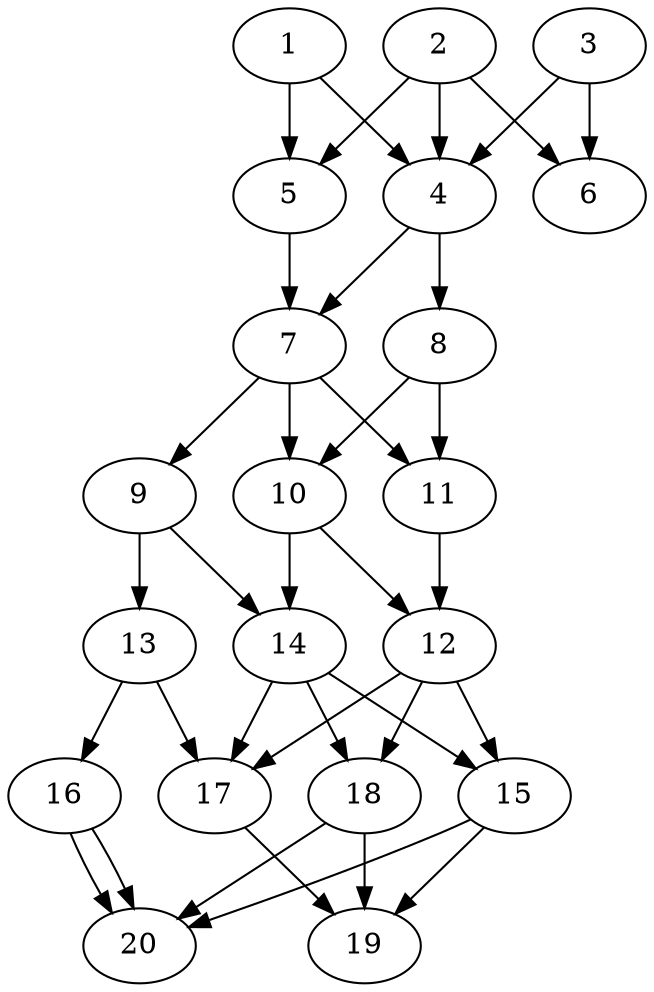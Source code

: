 // DAG automatically generated by daggen at Sat Jul 27 15:36:52 2019
// ./daggen --dot -n 20 --ccr 0.4 --fat 0.4 --regular 0.5 --density 0.8 --mindata 5242880 --maxdata 52428800 
digraph G {
  1 [size="91217920", alpha="0.12", expect_size="36487168"] 
  1 -> 4 [size ="36487168"]
  1 -> 5 [size ="36487168"]
  2 [size="94832640", alpha="0.05", expect_size="37933056"] 
  2 -> 4 [size ="37933056"]
  2 -> 5 [size ="37933056"]
  2 -> 6 [size ="37933056"]
  3 [size="81003520", alpha="0.05", expect_size="32401408"] 
  3 -> 4 [size ="32401408"]
  3 -> 6 [size ="32401408"]
  4 [size="18808320", alpha="0.10", expect_size="7523328"] 
  4 -> 7 [size ="7523328"]
  4 -> 8 [size ="7523328"]
  5 [size="84049920", alpha="0.06", expect_size="33619968"] 
  5 -> 7 [size ="33619968"]
  6 [size="61724160", alpha="0.06", expect_size="24689664"] 
  7 [size="88578560", alpha="0.19", expect_size="35431424"] 
  7 -> 9 [size ="35431424"]
  7 -> 10 [size ="35431424"]
  7 -> 11 [size ="35431424"]
  8 [size="87851520", alpha="0.20", expect_size="35140608"] 
  8 -> 10 [size ="35140608"]
  8 -> 11 [size ="35140608"]
  9 [size="32094720", alpha="0.05", expect_size="12837888"] 
  9 -> 13 [size ="12837888"]
  9 -> 14 [size ="12837888"]
  10 [size="99740160", alpha="0.02", expect_size="39896064"] 
  10 -> 12 [size ="39896064"]
  10 -> 14 [size ="39896064"]
  11 [size="64903680", alpha="0.18", expect_size="25961472"] 
  11 -> 12 [size ="25961472"]
  12 [size="16517120", alpha="0.12", expect_size="6606848"] 
  12 -> 15 [size ="6606848"]
  12 -> 17 [size ="6606848"]
  12 -> 18 [size ="6606848"]
  13 [size="43975680", alpha="0.10", expect_size="17590272"] 
  13 -> 16 [size ="17590272"]
  13 -> 17 [size ="17590272"]
  14 [size="72709120", alpha="0.06", expect_size="29083648"] 
  14 -> 15 [size ="29083648"]
  14 -> 17 [size ="29083648"]
  14 -> 18 [size ="29083648"]
  15 [size="16547840", alpha="0.00", expect_size="6619136"] 
  15 -> 19 [size ="6619136"]
  15 -> 20 [size ="6619136"]
  16 [size="54256640", alpha="0.07", expect_size="21702656"] 
  16 -> 20 [size ="21702656"]
  16 -> 20 [size ="21702656"]
  17 [size="87866880", alpha="0.03", expect_size="35146752"] 
  17 -> 19 [size ="35146752"]
  18 [size="81454080", alpha="0.08", expect_size="32581632"] 
  18 -> 19 [size ="32581632"]
  18 -> 20 [size ="32581632"]
  19 [size="80558080", alpha="0.07", expect_size="32223232"] 
  20 [size="109506560", alpha="0.19", expect_size="43802624"] 
}

